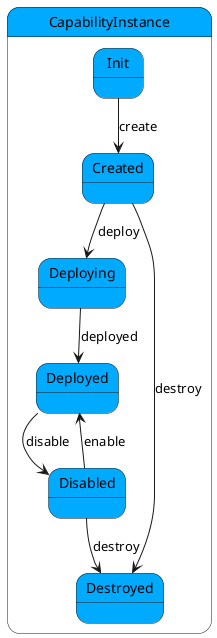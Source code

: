 @startuml



state CapabilityInstance #00aaff {

    state Init #00aaff {
    }

    state Created #00aaff {
    }

    state Deploying #00aaff {
    }

    state Deployed #00aaff {
    }

    state Disabled #00aaff {
    }

    state Destroyed #00aaff {
    }

}


Init --> Created : create

Created --> Deploying : deploy

Created --> Destroyed : destroy

Deploying --> Deployed : deployed

Deployed --> Disabled : disable

Disabled --> Deployed : enable

Disabled --> Destroyed : destroy




@enduml
